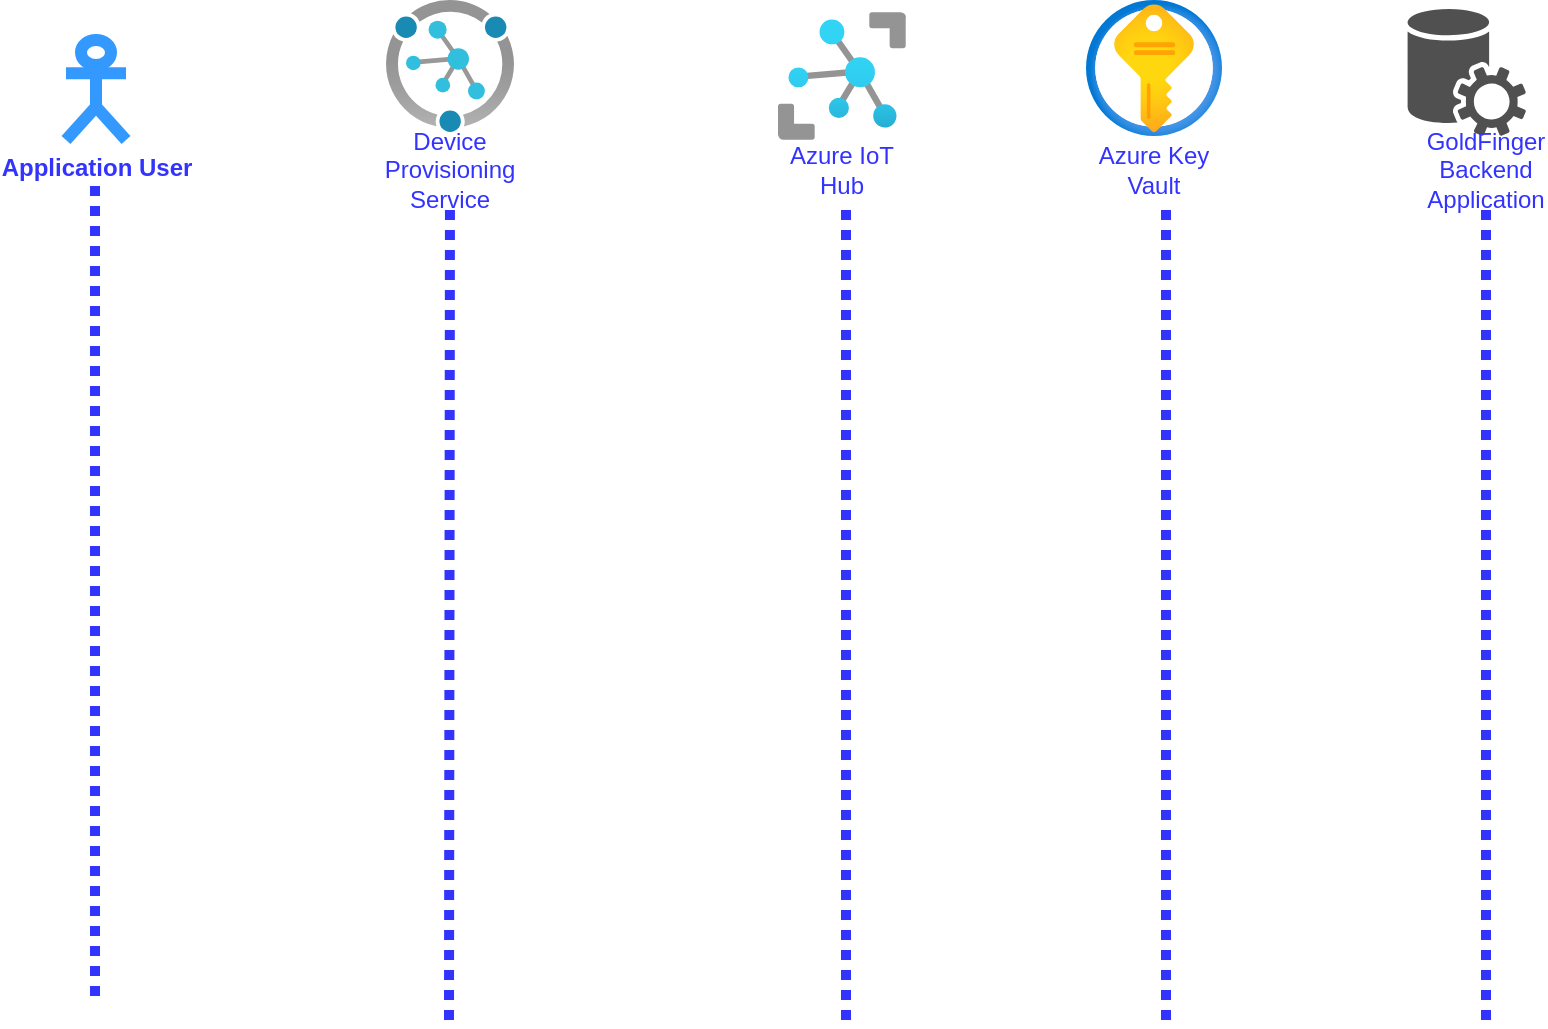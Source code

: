 <mxfile version="20.0.0" type="github"><diagram id="tBzqnwQVbEsAYheGIp0X" name="Page-1"><mxGraphModel dx="946" dy="559" grid="1" gridSize="10" guides="1" tooltips="1" connect="1" arrows="1" fold="1" page="1" pageScale="1" pageWidth="850" pageHeight="1100" math="0" shadow="0"><root><mxCell id="0"/><mxCell id="1" parent="0"/><mxCell id="QduvUi_wdQGYh5JuUDH2-1" value="&lt;b&gt;&lt;font color=&quot;#3333ff&quot;&gt;Application User&lt;/font&gt;&lt;/b&gt;" style="shape=umlActor;verticalLabelPosition=bottom;verticalAlign=top;html=1;outlineConnect=0;strokeWidth=6;strokeColor=#3399FF;" vertex="1" parent="1"><mxGeometry x="90" y="40" width="30" height="50" as="geometry"/></mxCell><mxCell id="QduvUi_wdQGYh5JuUDH2-2" value="" style="aspect=fixed;html=1;points=[];align=center;image;fontSize=12;image=img/lib/azure2/iot/Device_Provisioning_Services.svg;" vertex="1" parent="1"><mxGeometry x="250" y="20" width="64" height="66" as="geometry"/></mxCell><mxCell id="QduvUi_wdQGYh5JuUDH2-3" value="" style="aspect=fixed;html=1;points=[];align=center;image;fontSize=12;image=img/lib/azure2/iot/IoT_Hub.svg;" vertex="1" parent="1"><mxGeometry x="446" y="26" width="64" height="64" as="geometry"/></mxCell><mxCell id="QduvUi_wdQGYh5JuUDH2-4" value="" style="aspect=fixed;html=1;points=[];align=center;image;fontSize=12;image=img/lib/azure2/security/Key_Vaults.svg;" vertex="1" parent="1"><mxGeometry x="600" y="20" width="68" height="68" as="geometry"/></mxCell><mxCell id="QduvUi_wdQGYh5JuUDH2-6" value="" style="sketch=0;pointerEvents=1;shadow=0;dashed=0;html=1;strokeColor=none;fillColor=#505050;labelPosition=center;verticalLabelPosition=bottom;verticalAlign=top;outlineConnect=0;align=center;shape=mxgraph.office.communications.central_management_service;" vertex="1" parent="1"><mxGeometry x="760" y="24.5" width="60" height="63.5" as="geometry"/></mxCell><mxCell id="QduvUi_wdQGYh5JuUDH2-14" value="" style="endArrow=none;html=1;rounded=0;sourcePerimeterSpacing=0;strokeWidth=5;fillColor=default;strokeColor=#3333FF;dashed=1;dashPattern=1 1;" edge="1" parent="1"><mxGeometry width="50" height="50" relative="1" as="geometry"><mxPoint x="104.5" y="518" as="sourcePoint"/><mxPoint x="104.5" y="108" as="targetPoint"/></mxGeometry></mxCell><mxCell id="QduvUi_wdQGYh5JuUDH2-15" value="" style="endArrow=none;html=1;rounded=0;strokeWidth=5;fillColor=default;strokeColor=#3333FF;dashed=1;dashPattern=1 1;startArrow=none;" edge="1" parent="1" source="QduvUi_wdQGYh5JuUDH2-20"><mxGeometry width="50" height="50" relative="1" as="geometry"><mxPoint x="281.5" y="530" as="sourcePoint"/><mxPoint x="281.5" y="120" as="targetPoint"/></mxGeometry></mxCell><mxCell id="QduvUi_wdQGYh5JuUDH2-17" value="" style="endArrow=none;html=1;rounded=0;sourcePerimeterSpacing=0;strokeWidth=5;fillColor=default;strokeColor=#3333FF;dashed=1;dashPattern=1 1;" edge="1" parent="1"><mxGeometry width="50" height="50" relative="1" as="geometry"><mxPoint x="480" y="530" as="sourcePoint"/><mxPoint x="480" y="120" as="targetPoint"/></mxGeometry></mxCell><mxCell id="QduvUi_wdQGYh5JuUDH2-18" value="" style="endArrow=none;html=1;rounded=0;sourcePerimeterSpacing=0;strokeWidth=5;fillColor=default;strokeColor=#3333FF;dashed=1;dashPattern=1 1;" edge="1" parent="1"><mxGeometry width="50" height="50" relative="1" as="geometry"><mxPoint x="640" y="530" as="sourcePoint"/><mxPoint x="640" y="120" as="targetPoint"/></mxGeometry></mxCell><mxCell id="QduvUi_wdQGYh5JuUDH2-19" value="" style="endArrow=none;html=1;rounded=0;sourcePerimeterSpacing=0;strokeWidth=5;fillColor=default;strokeColor=#3333FF;dashed=1;dashPattern=1 1;" edge="1" parent="1"><mxGeometry width="50" height="50" relative="1" as="geometry"><mxPoint x="800" y="530" as="sourcePoint"/><mxPoint x="800" y="120" as="targetPoint"/></mxGeometry></mxCell><mxCell id="QduvUi_wdQGYh5JuUDH2-20" value="Device Provisioning Service" style="text;html=1;strokeColor=none;fillColor=none;align=center;verticalAlign=middle;whiteSpace=wrap;rounded=0;fontColor=#3333FF;" vertex="1" parent="1"><mxGeometry x="252" y="90" width="60" height="30" as="geometry"/></mxCell><mxCell id="QduvUi_wdQGYh5JuUDH2-21" value="" style="endArrow=none;html=1;rounded=0;sourcePerimeterSpacing=0;strokeWidth=5;fillColor=default;strokeColor=#3333FF;dashed=1;dashPattern=1 1;" edge="1" parent="1" target="QduvUi_wdQGYh5JuUDH2-20"><mxGeometry width="50" height="50" relative="1" as="geometry"><mxPoint x="281.5" y="530" as="sourcePoint"/><mxPoint x="281.5" y="120" as="targetPoint"/></mxGeometry></mxCell><mxCell id="QduvUi_wdQGYh5JuUDH2-22" value="Azure IoT Hub" style="text;html=1;strokeColor=none;fillColor=none;align=center;verticalAlign=middle;whiteSpace=wrap;rounded=0;fontColor=#3333FF;" vertex="1" parent="1"><mxGeometry x="448" y="90" width="60" height="30" as="geometry"/></mxCell><mxCell id="QduvUi_wdQGYh5JuUDH2-24" value="Azure Key Vault" style="text;html=1;strokeColor=none;fillColor=none;align=center;verticalAlign=middle;whiteSpace=wrap;rounded=0;fontColor=#3333FF;" vertex="1" parent="1"><mxGeometry x="604" y="90" width="60" height="30" as="geometry"/></mxCell><mxCell id="QduvUi_wdQGYh5JuUDH2-25" value="GoldFinger Backend Application" style="text;html=1;strokeColor=none;fillColor=none;align=center;verticalAlign=middle;whiteSpace=wrap;rounded=0;fontColor=#3333FF;" vertex="1" parent="1"><mxGeometry x="770" y="90" width="60" height="30" as="geometry"/></mxCell></root></mxGraphModel></diagram></mxfile>
